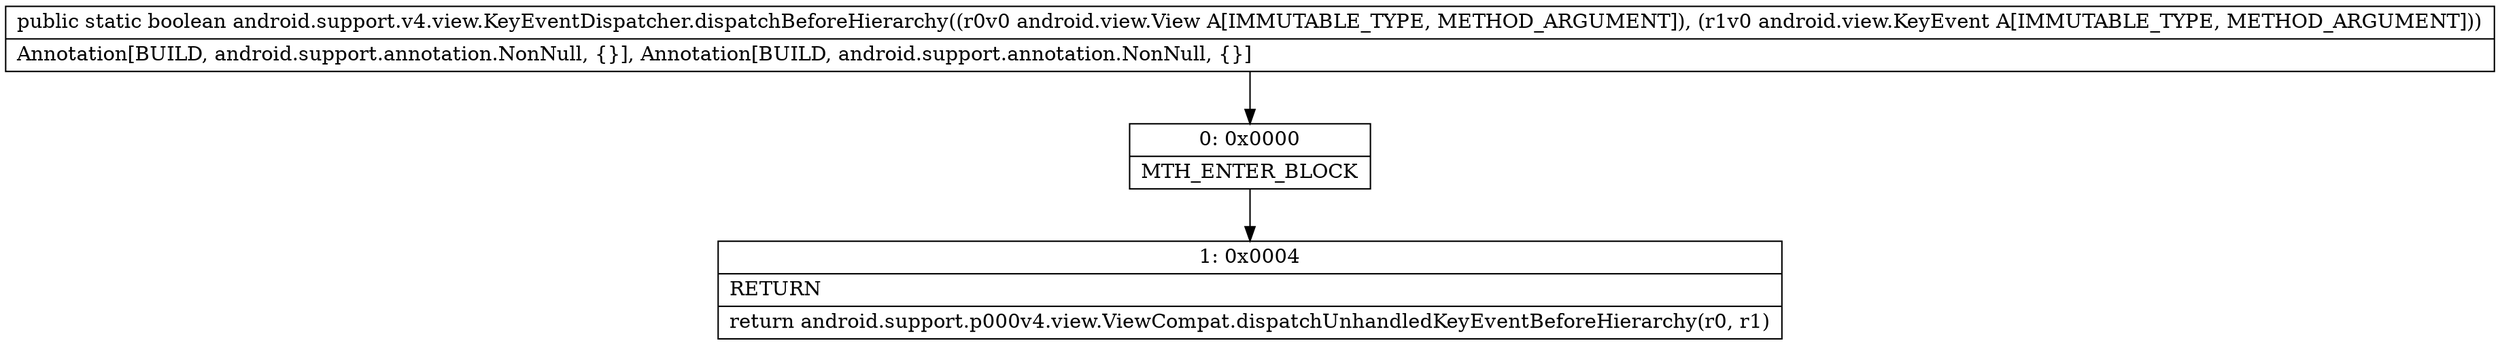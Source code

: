 digraph "CFG forandroid.support.v4.view.KeyEventDispatcher.dispatchBeforeHierarchy(Landroid\/view\/View;Landroid\/view\/KeyEvent;)Z" {
Node_0 [shape=record,label="{0\:\ 0x0000|MTH_ENTER_BLOCK\l}"];
Node_1 [shape=record,label="{1\:\ 0x0004|RETURN\l|return android.support.p000v4.view.ViewCompat.dispatchUnhandledKeyEventBeforeHierarchy(r0, r1)\l}"];
MethodNode[shape=record,label="{public static boolean android.support.v4.view.KeyEventDispatcher.dispatchBeforeHierarchy((r0v0 android.view.View A[IMMUTABLE_TYPE, METHOD_ARGUMENT]), (r1v0 android.view.KeyEvent A[IMMUTABLE_TYPE, METHOD_ARGUMENT]))  | Annotation[BUILD, android.support.annotation.NonNull, \{\}], Annotation[BUILD, android.support.annotation.NonNull, \{\}]\l}"];
MethodNode -> Node_0;
Node_0 -> Node_1;
}

